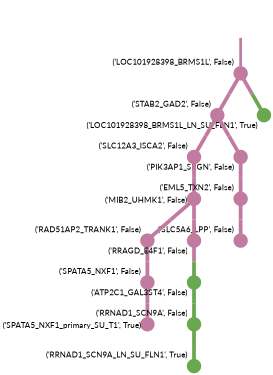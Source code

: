 strict digraph  {
graph[splines=false]; nodesep=0.7; rankdir=TB; ranksep=0.6; forcelabels=true; dpi=600; size=2.5;
0 [color="#c27ba0ff", fillcolor="#c27ba0ff", fixedsize=true, fontname=Lato, fontsize="12pt", height="0.25", label="", penwidth=3, shape=circle, style=filled, xlabel="('LOC101928398_BRMS1L', False)"];
1 [color="#c27ba0ff", fillcolor="#c27ba0ff", fixedsize=true, fontname=Lato, fontsize="12pt", height="0.25", label="", penwidth=3, shape=circle, style=filled, xlabel="('STAB2_GAD2', False)"];
12 [color="#6aa84fff", fillcolor="#6aa84fff", fixedsize=true, fontname=Lato, fontsize="12pt", height="0.25", label="", penwidth=3, shape=circle, style=filled, xlabel="('LOC101928398_BRMS1L_LN_SU_FLN1', True)"];
4 [color="#c27ba0ff", fillcolor="#c27ba0ff", fixedsize=true, fontname=Lato, fontsize="12pt", height="0.25", label="", penwidth=3, shape=circle, style=filled, xlabel="('SLC12A3_ISCA2', False)"];
5 [color="#c27ba0ff", fillcolor="#c27ba0ff", fixedsize=true, fontname=Lato, fontsize="12pt", height="0.25", label="", penwidth=3, shape=circle, style=filled, xlabel="('PIK3AP1_SRGN', False)"];
2 [color="#c27ba0ff", fillcolor="#c27ba0ff", fixedsize=true, fontname=Lato, fontsize="12pt", height="0.25", label="", penwidth=3, shape=circle, style=filled, xlabel="('RAD51AP2_TRANK1', False)"];
11 [color="#c27ba0ff", fillcolor="#c27ba0ff", fixedsize=true, fontname=Lato, fontsize="12pt", height="0.25", label="", penwidth=3, shape=circle, style=filled, xlabel="('SPATA5_NXF1', False)"];
3 [color="#c27ba0ff", fillcolor="#c27ba0ff", fixedsize=true, fontname=Lato, fontsize="12pt", height="0.25", label="", penwidth=3, shape=circle, style=filled, xlabel="('EML5_TXN2', False)"];
8 [color="#c27ba0ff", fillcolor="#c27ba0ff", fixedsize=true, fontname=Lato, fontsize="12pt", height="0.25", label="", penwidth=3, shape=circle, style=filled, xlabel="('SLC5A6_LPP', False)"];
9 [color="#c27ba0ff", fillcolor="#c27ba0ff", fixedsize=true, fontname=Lato, fontsize="12pt", height="0.25", label="", penwidth=3, shape=circle, style=filled, xlabel="('MIB2_UHMK1', False)"];
6 [color="#6aa84fff", fillcolor="#6aa84fff", fixedsize=true, fontname=Lato, fontsize="12pt", height="0.25", label="", penwidth=3, shape=circle, style=filled, xlabel="('ATP2C1_GAL3ST4', False)"];
10 [color="#6aa84fff", fillcolor="#6aa84fff", fixedsize=true, fontname=Lato, fontsize="12pt", height="0.25", label="", penwidth=3, shape=circle, style=filled, xlabel="('RRNAD1_SCN9A', False)"];
7 [color="#c27ba0ff", fillcolor="#c27ba0ff", fixedsize=true, fontname=Lato, fontsize="12pt", height="0.25", label="", penwidth=3, shape=circle, style=filled, xlabel="('RRAGD_E4F1', False)"];
13 [color="#6aa84fff", fillcolor="#6aa84fff", fixedsize=true, fontname=Lato, fontsize="12pt", height="0.25", label="", penwidth=3, shape=circle, style=filled, xlabel="('RRNAD1_SCN9A_LN_SU_FLN1', True)"];
14 [color="#c27ba0ff", fillcolor="#c27ba0ff", fixedsize=true, fontname=Lato, fontsize="12pt", height="0.25", label="", penwidth=3, shape=circle, style=filled, xlabel="('SPATA5_NXF1_primary_SU_T1', True)"];
normal [label="", penwidth=3, style=invis, xlabel="('LOC101928398_BRMS1L', False)"];
0 -> 1  [arrowsize=0, color="#c27ba0ff;0.5:#c27ba0ff", minlen="1.0", penwidth="5.5", style=solid];
0 -> 12  [arrowsize=0, color="#c27ba0ff;0.5:#6aa84fff", minlen="1.013833999633789", penwidth="5.5", style=solid];
1 -> 4  [arrowsize=0, color="#c27ba0ff;0.5:#c27ba0ff", minlen="1.0", penwidth="5.5", style=solid];
1 -> 5  [arrowsize=0, color="#c27ba0ff;0.5:#c27ba0ff", minlen="1.0", penwidth="5.5", style=solid];
4 -> 9  [arrowsize=0, color="#c27ba0ff;0.5:#c27ba0ff", minlen="1.04347825050354", penwidth="5.5", style=solid];
5 -> 3  [arrowsize=0, color="#c27ba0ff;0.5:#c27ba0ff", minlen="1.1343873739242554", penwidth="5.5", style=solid];
2 -> 11  [arrowsize=0, color="#c27ba0ff;0.5:#c27ba0ff", minlen="1.0276679992675781", penwidth="5.5", style=solid];
11 -> 14  [arrowsize=0, color="#c27ba0ff;0.5:#c27ba0ff", minlen="1.013833999633789", penwidth="5.5", style=solid];
3 -> 8  [arrowsize=0, color="#c27ba0ff;0.5:#c27ba0ff", minlen="1.0790513753890991", penwidth="5.5", style=solid];
9 -> 2  [arrowsize=0, color="#c27ba0ff;0.5:#c27ba0ff", minlen="1.2529643774032593", penwidth="5.5", style=solid];
9 -> 7  [arrowsize=0, color="#c27ba0ff;0.5:#c27ba0ff", minlen="1.0790513753890991", penwidth="5.5", style=solid];
6 -> 10  [arrowsize=0, color="#6aa84fff;0.5:#6aa84fff", minlen="1.0395257472991943", penwidth="5.5", style=solid];
10 -> 13  [arrowsize=0, color="#6aa84fff;0.5:#6aa84fff", minlen="1.013833999633789", penwidth="5.5", style=solid];
7 -> 6  [arrowsize=0, color="#c27ba0ff;0.5:#6aa84fff", minlen="1.0988142490386963", penwidth="5.5", style=solid];
normal -> 0  [arrowsize=0, color="#c27ba0ff", label="", penwidth=4, style=solid];
}
